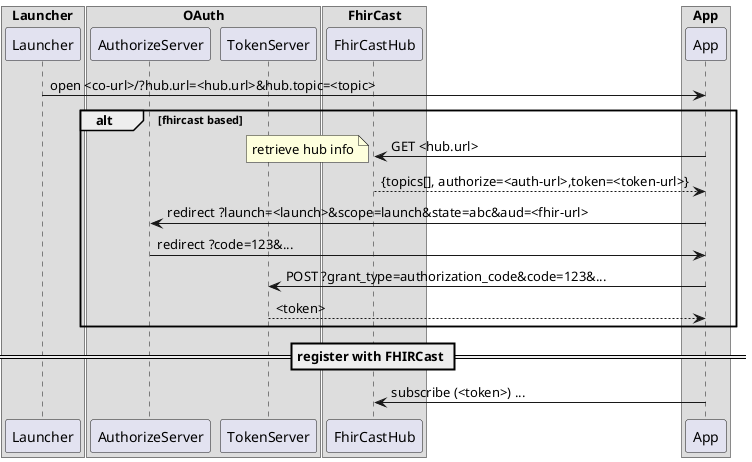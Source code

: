@startuml
    box Launcher
        participant Launcher
    end box

    box OAuth
        participant AuthorizeServer
        participant TokenServer
    end box

    box FhirCast
        participant FhirCastHub
    end box

    box App
        participant App
    end box

    Launcher -> App : open <co-url>/?hub.url=<hub.url>&hub.topic=<topic>
    alt  fhircast based
        App -> FhirCastHub : GET <hub.url>
        note left: retrieve hub info
        FhirCastHub --> App: {topics[], authorize=<auth-url>,token=<token-url>}
        App -> AuthorizeServer: redirect ?launch=<launch>&scope=launch&state=abc&aud=<fhir-url>
        AuthorizeServer -> App: redirect ?code=123&...
        App -> TokenServer: POST ?grant_type=authorization_code&code=123&...
        TokenServer --> App: <token>
    end
    == register with FHIRCast ==
    App -> FhirCastHub: subscribe (<token>) ...
    
@enduml